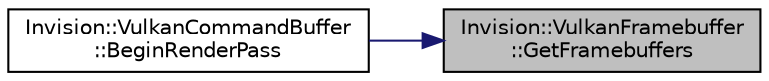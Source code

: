 digraph "Invision::VulkanFramebuffer::GetFramebuffers"
{
 // LATEX_PDF_SIZE
  edge [fontname="Helvetica",fontsize="10",labelfontname="Helvetica",labelfontsize="10"];
  node [fontname="Helvetica",fontsize="10",shape=record];
  rankdir="RL";
  Node1 [label="Invision::VulkanFramebuffer\l::GetFramebuffers",height=0.2,width=0.4,color="black", fillcolor="grey75", style="filled", fontcolor="black",tooltip=" "];
  Node1 -> Node2 [dir="back",color="midnightblue",fontsize="10",style="solid",fontname="Helvetica"];
  Node2 [label="Invision::VulkanCommandBuffer\l::BeginRenderPass",height=0.2,width=0.4,color="black", fillcolor="white", style="filled",URL="$class_invision_1_1_vulkan_command_buffer.html#a5a815d93b243cee4d37a8259b108439c",tooltip=" "];
}
